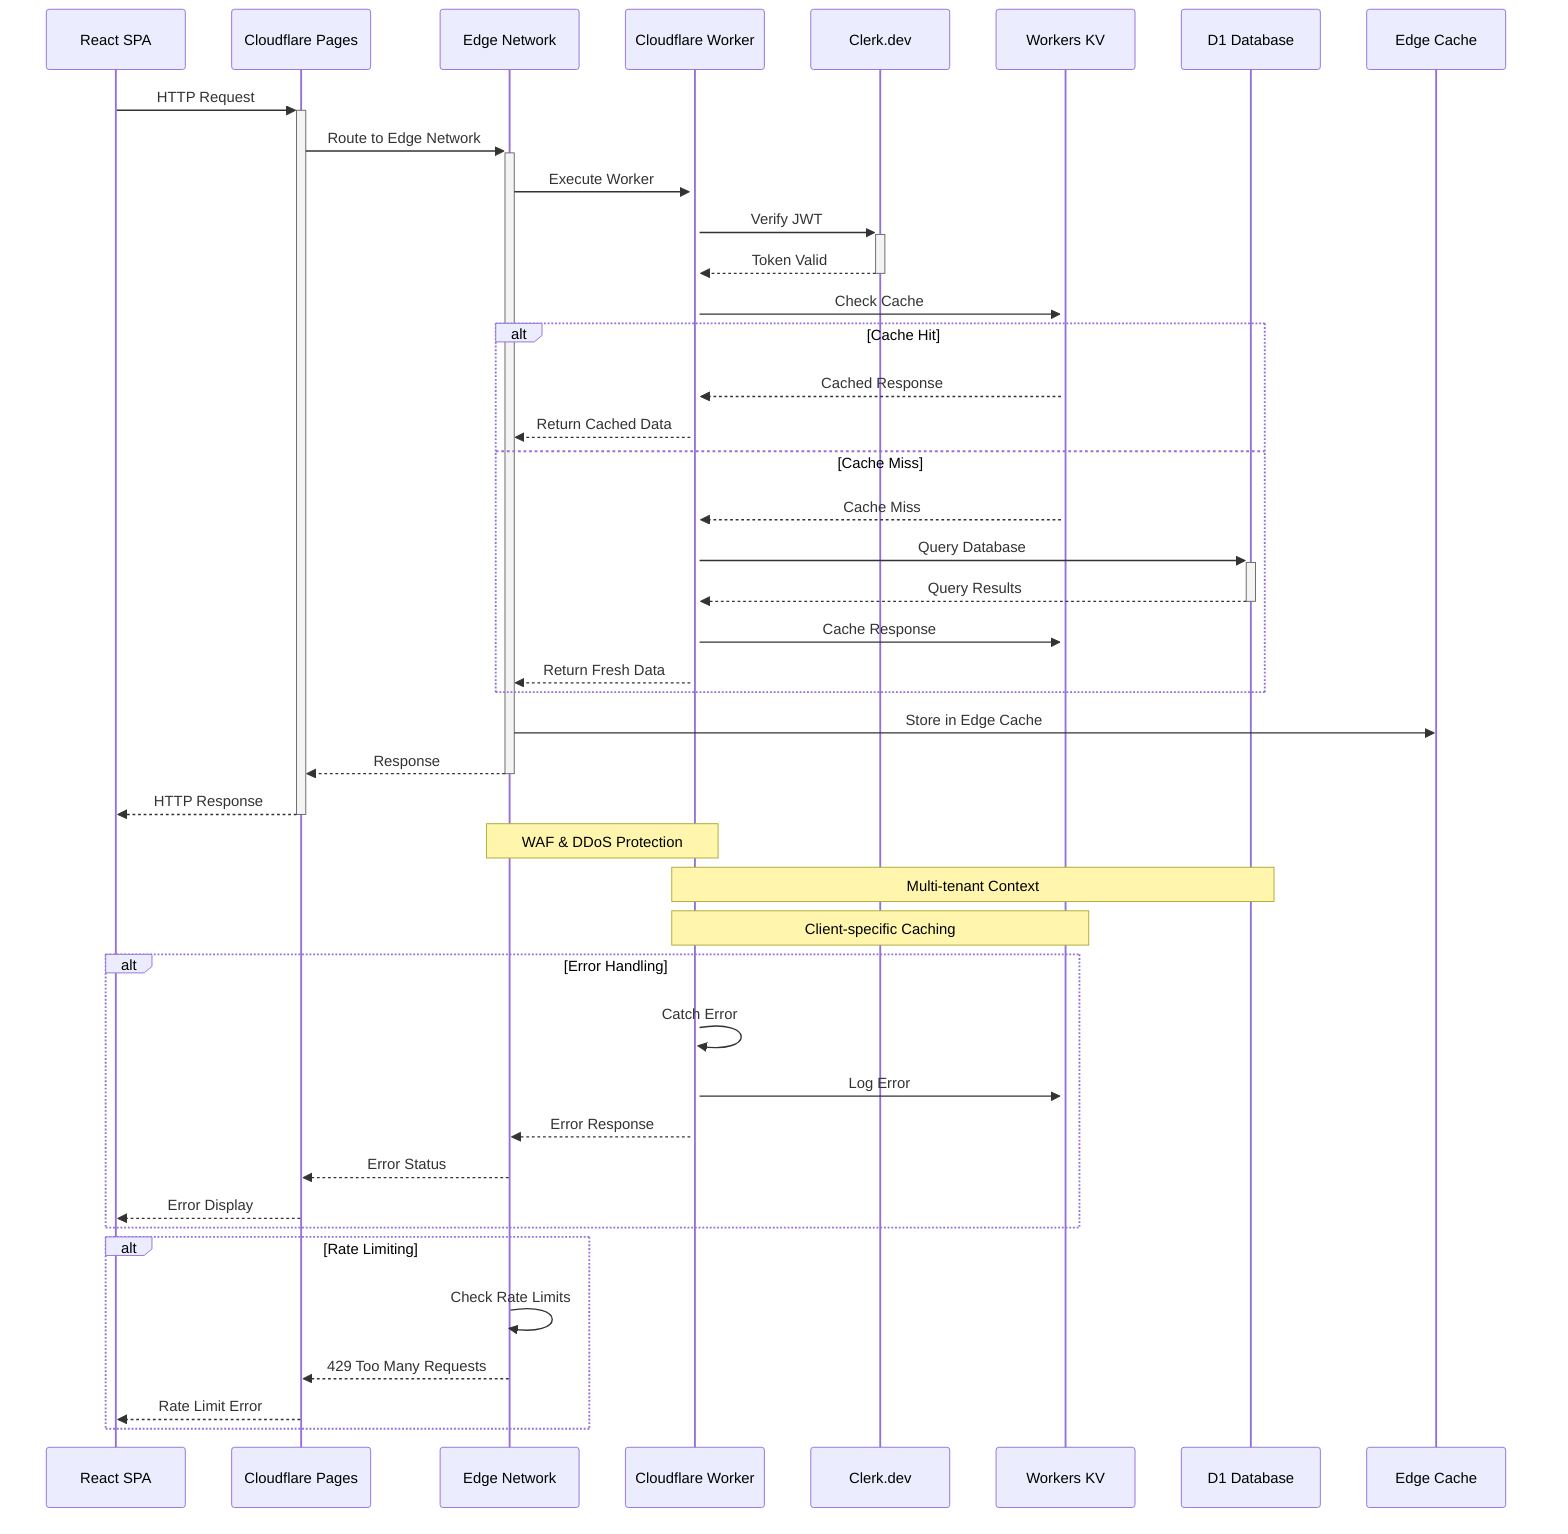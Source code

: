 sequenceDiagram
    participant Client as React SPA
    participant Pages as Cloudflare Pages
    participant Edge as Edge Network
    participant Worker as Cloudflare Worker
    participant Auth as Clerk.dev
    participant KV as Workers KV
    participant D1 as D1 Database
    participant Cache as Edge Cache
    
    Client->>+Pages: HTTP Request
    Pages->>+Edge: Route to Edge Network
    
    Edge->>+Worker: Execute Worker
    
    Worker->>+Auth: Verify JWT
    Auth-->>-Worker: Token Valid
    
    Worker->>+KV: Check Cache
    alt Cache Hit
        KV-->>Worker: Cached Response
        Worker-->>Edge: Return Cached Data
    else Cache Miss
        KV-->>Worker: Cache Miss
        Worker->>+D1: Query Database
        D1-->>-Worker: Query Results
        Worker->>KV: Cache Response
        Worker-->>Edge: Return Fresh Data
    end
    
    Edge->>Cache: Store in Edge Cache
    Edge-->>-Pages: Response
    Pages-->>-Client: HTTP Response
    
    Note over Edge,Worker: WAF & DDoS Protection
    Note over Worker,D1: Multi-tenant Context
    Note over Worker,KV: Client-specific Caching
    
    alt Error Handling
        Worker->>Worker: Catch Error
        Worker->>KV: Log Error
        Worker-->>Edge: Error Response
        Edge-->>Pages: Error Status
        Pages-->>Client: Error Display
    end
    
    alt Rate Limiting
        Edge->>Edge: Check Rate Limits
        Edge-->>Pages: 429 Too Many Requests
        Pages-->>Client: Rate Limit Error
    end